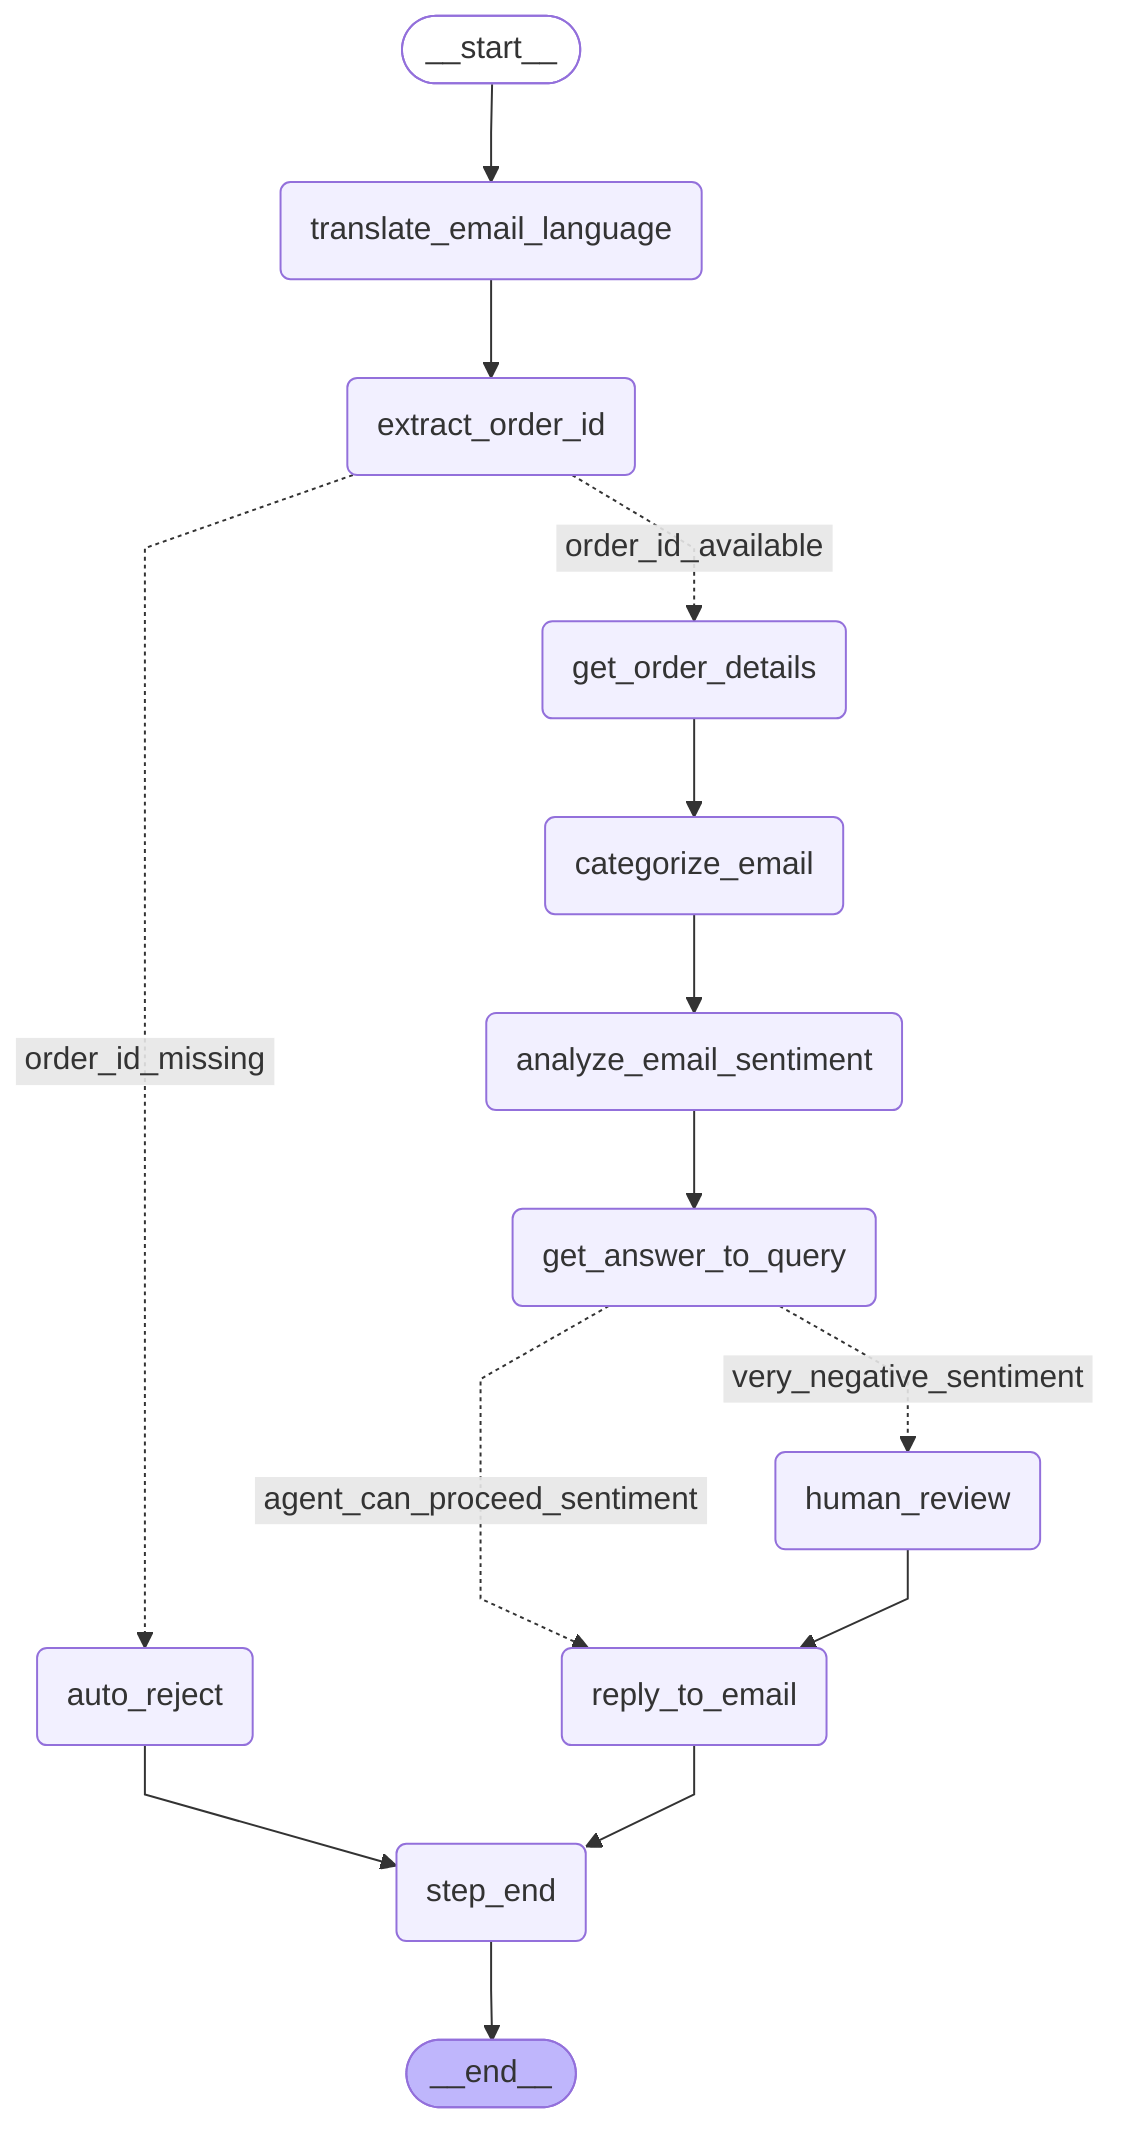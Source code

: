 ---
config:
  flowchart:
    curve: linear
---
graph TD;
	__start__([<p>__start__</p>]):::first
	translate_email_language(translate_email_language)
	extract_order_id(extract_order_id)
	get_order_details(get_order_details)
	auto_reject(auto_reject)
	categorize_email(categorize_email)
	analyze_email_sentiment(analyze_email_sentiment)
	get_answer_to_query(get_answer_to_query)
	human_review(human_review)
	reply_to_email(reply_to_email)
	step_end(step_end)
	__end__([<p>__end__</p>]):::last
	__start__ --> translate_email_language;
	analyze_email_sentiment --> get_answer_to_query;
	auto_reject --> step_end;
	categorize_email --> analyze_email_sentiment;
	extract_order_id -. &nbsp;order_id_missing&nbsp; .-> auto_reject;
	extract_order_id -. &nbsp;order_id_available&nbsp; .-> get_order_details;
	get_answer_to_query -. &nbsp;very_negative_sentiment&nbsp; .-> human_review;
	get_answer_to_query -. &nbsp;agent_can_proceed_sentiment&nbsp; .-> reply_to_email;
	get_order_details --> categorize_email;
	human_review --> reply_to_email;
	reply_to_email --> step_end;
	translate_email_language --> extract_order_id;
	step_end --> __end__;
	classDef default fill:#f2f0ff,line-height:1.2
	classDef first fill-opacity:0
	classDef last fill:#bfb6fc